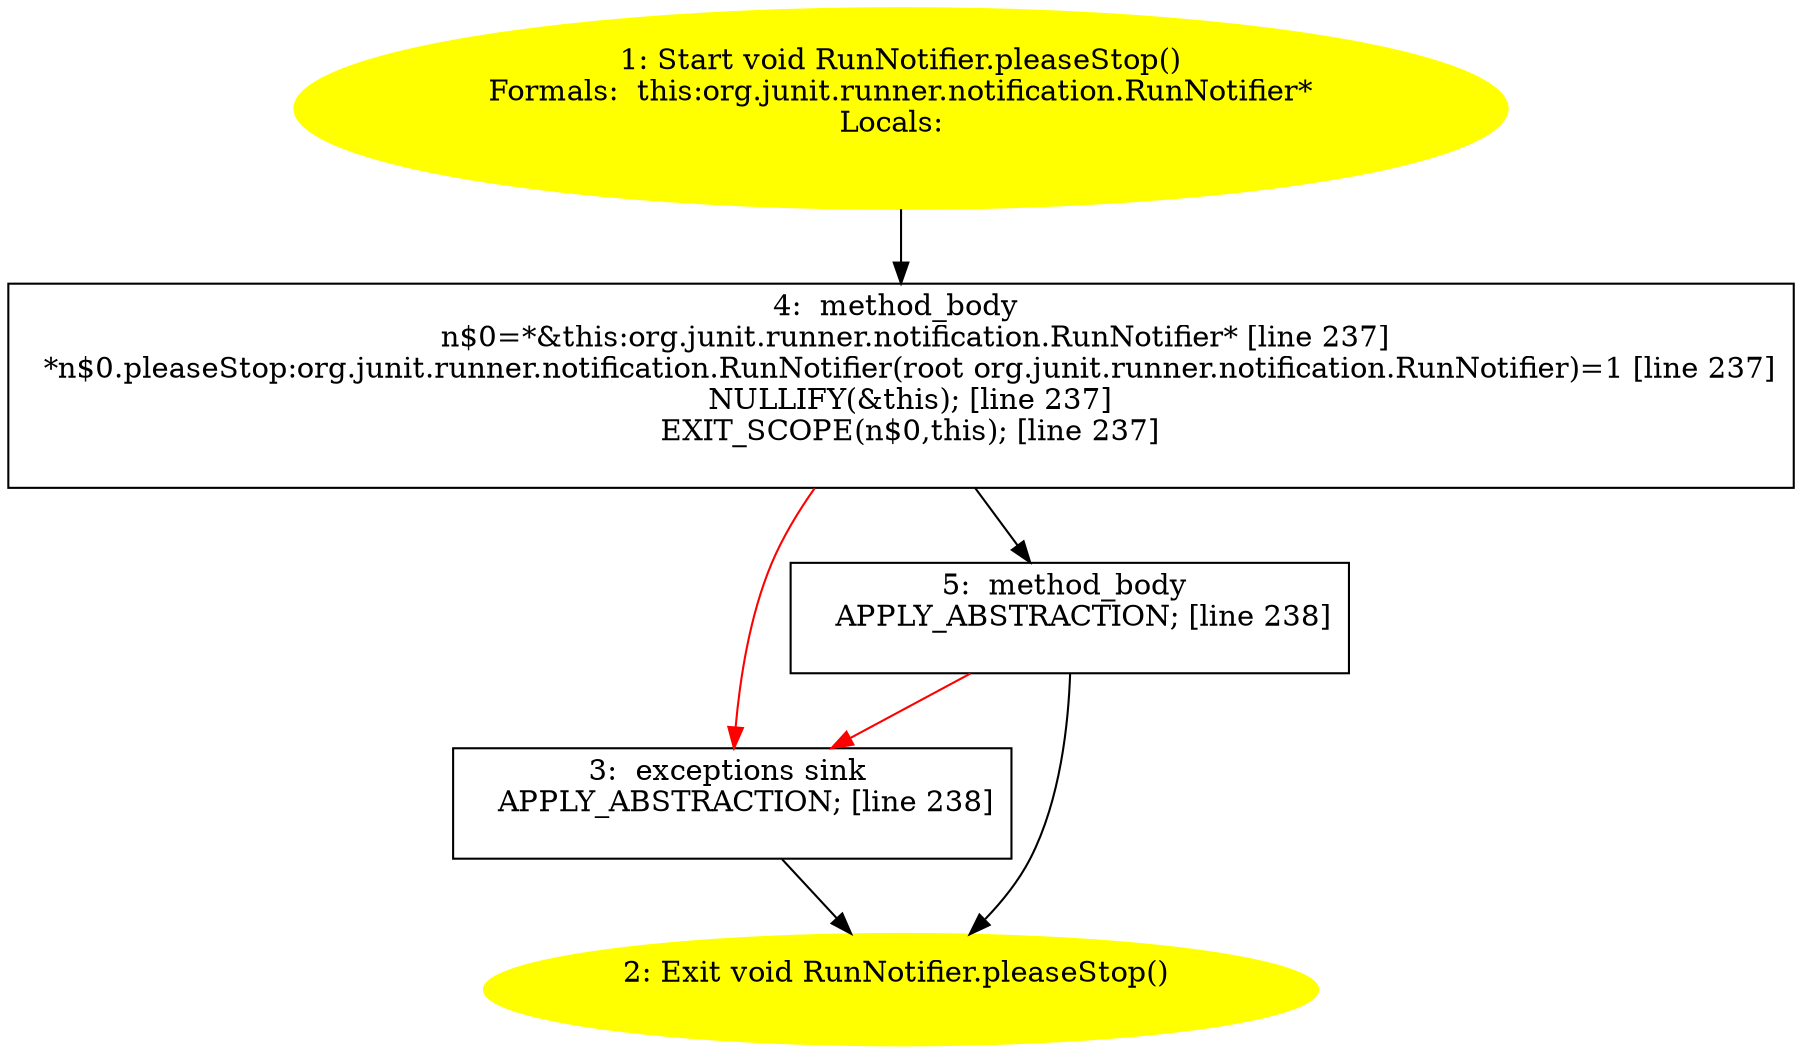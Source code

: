 /* @generated */
digraph cfg {
"org.junit.runner.notification.RunNotifier.pleaseStop():void.60aed1476c050462fc113a6de6f1b143_1" [label="1: Start void RunNotifier.pleaseStop()\nFormals:  this:org.junit.runner.notification.RunNotifier*\nLocals:  \n  " color=yellow style=filled]
	

	 "org.junit.runner.notification.RunNotifier.pleaseStop():void.60aed1476c050462fc113a6de6f1b143_1" -> "org.junit.runner.notification.RunNotifier.pleaseStop():void.60aed1476c050462fc113a6de6f1b143_4" ;
"org.junit.runner.notification.RunNotifier.pleaseStop():void.60aed1476c050462fc113a6de6f1b143_2" [label="2: Exit void RunNotifier.pleaseStop() \n  " color=yellow style=filled]
	

"org.junit.runner.notification.RunNotifier.pleaseStop():void.60aed1476c050462fc113a6de6f1b143_3" [label="3:  exceptions sink \n   APPLY_ABSTRACTION; [line 238]\n " shape="box"]
	

	 "org.junit.runner.notification.RunNotifier.pleaseStop():void.60aed1476c050462fc113a6de6f1b143_3" -> "org.junit.runner.notification.RunNotifier.pleaseStop():void.60aed1476c050462fc113a6de6f1b143_2" ;
"org.junit.runner.notification.RunNotifier.pleaseStop():void.60aed1476c050462fc113a6de6f1b143_4" [label="4:  method_body \n   n$0=*&this:org.junit.runner.notification.RunNotifier* [line 237]\n  *n$0.pleaseStop:org.junit.runner.notification.RunNotifier(root org.junit.runner.notification.RunNotifier)=1 [line 237]\n  NULLIFY(&this); [line 237]\n  EXIT_SCOPE(n$0,this); [line 237]\n " shape="box"]
	

	 "org.junit.runner.notification.RunNotifier.pleaseStop():void.60aed1476c050462fc113a6de6f1b143_4" -> "org.junit.runner.notification.RunNotifier.pleaseStop():void.60aed1476c050462fc113a6de6f1b143_5" ;
	 "org.junit.runner.notification.RunNotifier.pleaseStop():void.60aed1476c050462fc113a6de6f1b143_4" -> "org.junit.runner.notification.RunNotifier.pleaseStop():void.60aed1476c050462fc113a6de6f1b143_3" [color="red" ];
"org.junit.runner.notification.RunNotifier.pleaseStop():void.60aed1476c050462fc113a6de6f1b143_5" [label="5:  method_body \n   APPLY_ABSTRACTION; [line 238]\n " shape="box"]
	

	 "org.junit.runner.notification.RunNotifier.pleaseStop():void.60aed1476c050462fc113a6de6f1b143_5" -> "org.junit.runner.notification.RunNotifier.pleaseStop():void.60aed1476c050462fc113a6de6f1b143_2" ;
	 "org.junit.runner.notification.RunNotifier.pleaseStop():void.60aed1476c050462fc113a6de6f1b143_5" -> "org.junit.runner.notification.RunNotifier.pleaseStop():void.60aed1476c050462fc113a6de6f1b143_3" [color="red" ];
}

